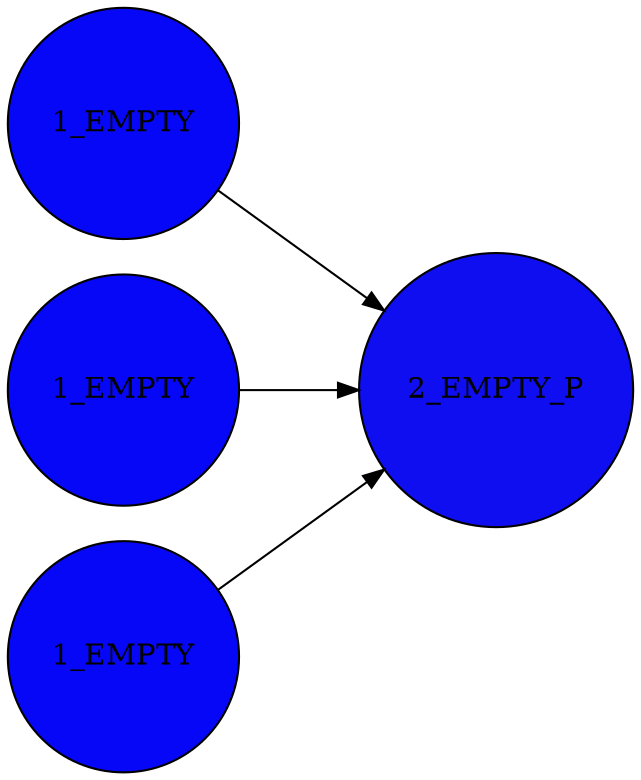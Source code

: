 digraph {
rankdir = LR;
ranksep = "0.8";
node[shape = circle];
node3 [shape=circle, style=filled, label="1_EMPTY", fillcolor="#0707f7"];
node2 [shape=circle, style=filled, label="1_EMPTY", fillcolor="#0707f7"];
node1 [shape=circle, style=filled, label="1_EMPTY", fillcolor="#0707f7"];
node0 [shape=circle, style=filled, label="2_EMPTY_P", fillcolor="#0e0ef0"];
node3 -> node0;
node2 -> node0;
node1 -> node0;
}
